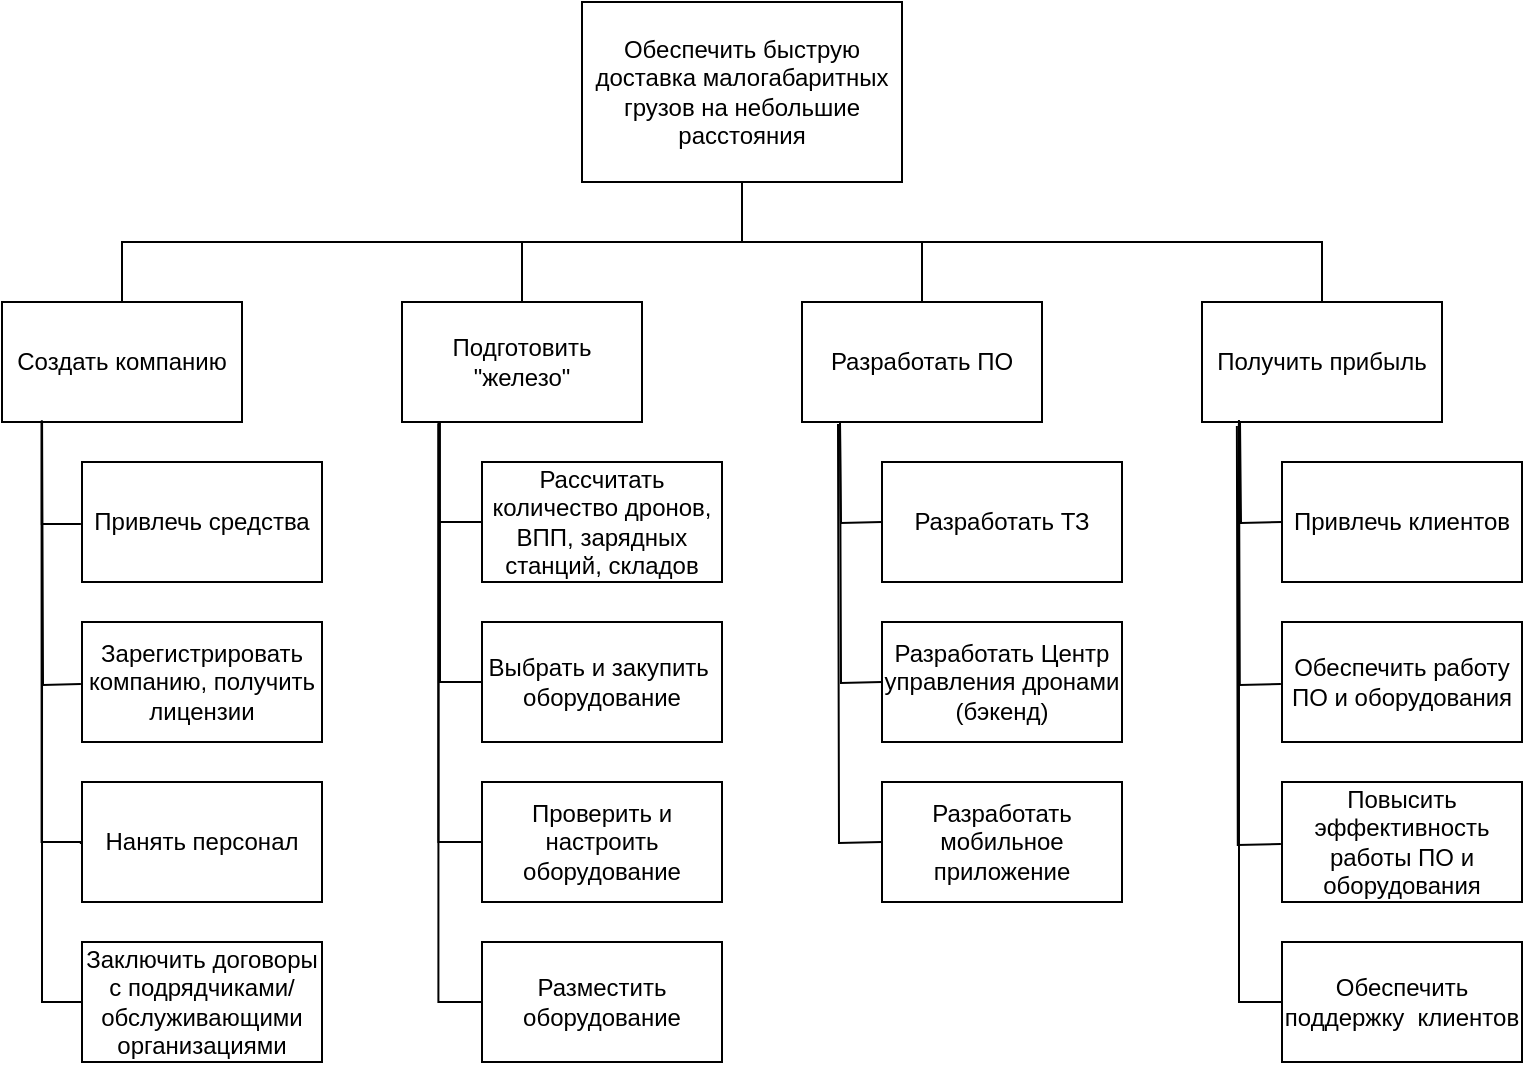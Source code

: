 <mxfile version="21.3.2" type="device">
  <diagram name="Page-1" id="pJR9std5iQsYVBBcPOjS">
    <mxGraphModel dx="1509" dy="823" grid="1" gridSize="10" guides="1" tooltips="1" connect="1" arrows="1" fold="1" page="1" pageScale="1" pageWidth="850" pageHeight="1100" math="0" shadow="0">
      <root>
        <mxCell id="0" />
        <mxCell id="1" parent="0" />
        <mxCell id="_euIJ98J9yqF3X3-AyBH-3" style="edgeStyle=orthogonalEdgeStyle;rounded=0;orthogonalLoop=1;jettySize=auto;html=1;exitX=0.5;exitY=1;exitDx=0;exitDy=0;entryX=0.5;entryY=0;entryDx=0;entryDy=0;strokeColor=none;" edge="1" parent="1" source="_euIJ98J9yqF3X3-AyBH-1" target="_euIJ98J9yqF3X3-AyBH-2">
          <mxGeometry relative="1" as="geometry" />
        </mxCell>
        <mxCell id="_euIJ98J9yqF3X3-AyBH-4" style="rounded=0;orthogonalLoop=1;jettySize=auto;html=1;exitX=0.5;exitY=1;exitDx=0;exitDy=0;entryX=0.5;entryY=0;entryDx=0;entryDy=0;edgeStyle=orthogonalEdgeStyle;endArrow=none;endFill=0;" edge="1" parent="1" source="_euIJ98J9yqF3X3-AyBH-1" target="_euIJ98J9yqF3X3-AyBH-2">
          <mxGeometry relative="1" as="geometry">
            <mxPoint x="160" y="280" as="targetPoint" />
          </mxGeometry>
        </mxCell>
        <mxCell id="_euIJ98J9yqF3X3-AyBH-6" style="edgeStyle=orthogonalEdgeStyle;rounded=0;orthogonalLoop=1;jettySize=auto;html=1;exitX=0.5;exitY=1;exitDx=0;exitDy=0;entryX=0.5;entryY=0;entryDx=0;entryDy=0;endArrow=none;endFill=0;" edge="1" parent="1" source="_euIJ98J9yqF3X3-AyBH-1" target="_euIJ98J9yqF3X3-AyBH-5">
          <mxGeometry relative="1" as="geometry" />
        </mxCell>
        <mxCell id="_euIJ98J9yqF3X3-AyBH-8" style="edgeStyle=orthogonalEdgeStyle;rounded=0;orthogonalLoop=1;jettySize=auto;html=1;exitX=0.5;exitY=1;exitDx=0;exitDy=0;entryX=0.5;entryY=0;entryDx=0;entryDy=0;endArrow=none;endFill=0;" edge="1" parent="1" source="_euIJ98J9yqF3X3-AyBH-1" target="_euIJ98J9yqF3X3-AyBH-7">
          <mxGeometry relative="1" as="geometry" />
        </mxCell>
        <mxCell id="_euIJ98J9yqF3X3-AyBH-12" style="edgeStyle=orthogonalEdgeStyle;rounded=0;orthogonalLoop=1;jettySize=auto;html=1;exitX=0.5;exitY=1;exitDx=0;exitDy=0;entryX=0.5;entryY=0;entryDx=0;entryDy=0;endArrow=none;endFill=0;" edge="1" parent="1" source="_euIJ98J9yqF3X3-AyBH-1" target="_euIJ98J9yqF3X3-AyBH-11">
          <mxGeometry relative="1" as="geometry" />
        </mxCell>
        <mxCell id="_euIJ98J9yqF3X3-AyBH-1" value="Обеспечить быструю доставка малогабаритных грузов на небольшие расстояния" style="rounded=0;whiteSpace=wrap;html=1;" vertex="1" parent="1">
          <mxGeometry x="360" y="170" width="160" height="90" as="geometry" />
        </mxCell>
        <mxCell id="_euIJ98J9yqF3X3-AyBH-33" style="edgeStyle=orthogonalEdgeStyle;rounded=0;orthogonalLoop=1;jettySize=auto;html=1;exitX=0.152;exitY=0.976;exitDx=0;exitDy=0;entryX=0;entryY=0.5;entryDx=0;entryDy=0;exitPerimeter=0;endArrow=none;endFill=0;" edge="1" parent="1" source="_euIJ98J9yqF3X3-AyBH-2" target="_euIJ98J9yqF3X3-AyBH-28">
          <mxGeometry relative="1" as="geometry" />
        </mxCell>
        <mxCell id="_euIJ98J9yqF3X3-AyBH-2" value="Подготовить &quot;железо&quot;" style="rounded=0;whiteSpace=wrap;html=1;" vertex="1" parent="1">
          <mxGeometry x="270" y="320" width="120" height="60" as="geometry" />
        </mxCell>
        <mxCell id="_euIJ98J9yqF3X3-AyBH-5" value="Разработать ПО" style="rounded=0;whiteSpace=wrap;html=1;" vertex="1" parent="1">
          <mxGeometry x="470" y="320" width="120" height="60" as="geometry" />
        </mxCell>
        <mxCell id="_euIJ98J9yqF3X3-AyBH-7" value="Создать компанию" style="rounded=0;whiteSpace=wrap;html=1;" vertex="1" parent="1">
          <mxGeometry x="70" y="320" width="120" height="60" as="geometry" />
        </mxCell>
        <mxCell id="_euIJ98J9yqF3X3-AyBH-11" value="Получить прибыль" style="rounded=0;whiteSpace=wrap;html=1;" vertex="1" parent="1">
          <mxGeometry x="670" y="320" width="120" height="60" as="geometry" />
        </mxCell>
        <mxCell id="_euIJ98J9yqF3X3-AyBH-13" value="Рассчитать количество дронов, ВПП, зарядных станций, складов" style="rounded=0;whiteSpace=wrap;html=1;" vertex="1" parent="1">
          <mxGeometry x="310" y="400" width="120" height="60" as="geometry" />
        </mxCell>
        <mxCell id="_euIJ98J9yqF3X3-AyBH-14" value="Разработать ТЗ" style="rounded=0;whiteSpace=wrap;html=1;" vertex="1" parent="1">
          <mxGeometry x="510" y="400" width="120" height="60" as="geometry" />
        </mxCell>
        <mxCell id="_euIJ98J9yqF3X3-AyBH-15" value="Привлечь средства" style="rounded=0;whiteSpace=wrap;html=1;" vertex="1" parent="1">
          <mxGeometry x="110" y="400" width="120" height="60" as="geometry" />
        </mxCell>
        <mxCell id="_euIJ98J9yqF3X3-AyBH-17" value="Привлечь клиентов" style="rounded=0;whiteSpace=wrap;html=1;" vertex="1" parent="1">
          <mxGeometry x="710" y="400" width="120" height="60" as="geometry" />
        </mxCell>
        <mxCell id="_euIJ98J9yqF3X3-AyBH-18" value="Выбрать и закупить&amp;nbsp; оборудование" style="rounded=0;whiteSpace=wrap;html=1;" vertex="1" parent="1">
          <mxGeometry x="310" y="480" width="120" height="60" as="geometry" />
        </mxCell>
        <mxCell id="_euIJ98J9yqF3X3-AyBH-19" value="Разработать Центр управления дронами (бэкенд)" style="rounded=0;whiteSpace=wrap;html=1;" vertex="1" parent="1">
          <mxGeometry x="510" y="480" width="120" height="60" as="geometry" />
        </mxCell>
        <mxCell id="_euIJ98J9yqF3X3-AyBH-20" value="Зарегистрировать компанию, получить лицензии" style="rounded=0;whiteSpace=wrap;html=1;" vertex="1" parent="1">
          <mxGeometry x="110" y="480" width="120" height="60" as="geometry" />
        </mxCell>
        <mxCell id="_euIJ98J9yqF3X3-AyBH-22" value="Обеспечить работу ПО и оборудования&lt;br&gt;" style="rounded=0;whiteSpace=wrap;html=1;" vertex="1" parent="1">
          <mxGeometry x="710" y="480" width="120" height="60" as="geometry" />
        </mxCell>
        <mxCell id="_euIJ98J9yqF3X3-AyBH-23" value="Проверить и настроить оборудование" style="rounded=0;whiteSpace=wrap;html=1;" vertex="1" parent="1">
          <mxGeometry x="310" y="560" width="120" height="60" as="geometry" />
        </mxCell>
        <mxCell id="_euIJ98J9yqF3X3-AyBH-24" value="Разработать мобильное приложение" style="rounded=0;whiteSpace=wrap;html=1;" vertex="1" parent="1">
          <mxGeometry x="510" y="560" width="120" height="60" as="geometry" />
        </mxCell>
        <mxCell id="_euIJ98J9yqF3X3-AyBH-25" value="Нанять персонал" style="rounded=0;whiteSpace=wrap;html=1;" vertex="1" parent="1">
          <mxGeometry x="110" y="560" width="120" height="60" as="geometry" />
        </mxCell>
        <mxCell id="_euIJ98J9yqF3X3-AyBH-27" value="Повысить эффективность работы ПО и оборудования" style="rounded=0;whiteSpace=wrap;html=1;" vertex="1" parent="1">
          <mxGeometry x="710" y="560" width="120" height="60" as="geometry" />
        </mxCell>
        <mxCell id="_euIJ98J9yqF3X3-AyBH-28" value="Разместить оборудование" style="rounded=0;whiteSpace=wrap;html=1;" vertex="1" parent="1">
          <mxGeometry x="310" y="640" width="120" height="60" as="geometry" />
        </mxCell>
        <mxCell id="_euIJ98J9yqF3X3-AyBH-30" value="Заключить договоры с подрядчиками/ обслуживающими организациями" style="rounded=0;whiteSpace=wrap;html=1;" vertex="1" parent="1">
          <mxGeometry x="110" y="640" width="120" height="60" as="geometry" />
        </mxCell>
        <mxCell id="_euIJ98J9yqF3X3-AyBH-32" value="Обеспечить поддержку&amp;nbsp; клиентов " style="rounded=0;whiteSpace=wrap;html=1;" vertex="1" parent="1">
          <mxGeometry x="710" y="640" width="120" height="60" as="geometry" />
        </mxCell>
        <mxCell id="_euIJ98J9yqF3X3-AyBH-35" value="" style="endArrow=none;html=1;rounded=0;entryX=0.152;entryY=1.014;entryDx=0;entryDy=0;entryPerimeter=0;exitX=0;exitY=0.5;exitDx=0;exitDy=0;edgeStyle=orthogonalEdgeStyle;" edge="1" parent="1" source="_euIJ98J9yqF3X3-AyBH-23" target="_euIJ98J9yqF3X3-AyBH-2">
          <mxGeometry width="50" height="50" relative="1" as="geometry">
            <mxPoint x="460" y="490" as="sourcePoint" />
            <mxPoint x="280" y="390" as="targetPoint" />
          </mxGeometry>
        </mxCell>
        <mxCell id="_euIJ98J9yqF3X3-AyBH-36" value="" style="endArrow=none;html=1;rounded=0;entryX=0.158;entryY=1.008;entryDx=0;entryDy=0;entryPerimeter=0;exitX=0;exitY=0.5;exitDx=0;exitDy=0;edgeStyle=orthogonalEdgeStyle;" edge="1" parent="1" source="_euIJ98J9yqF3X3-AyBH-18" target="_euIJ98J9yqF3X3-AyBH-2">
          <mxGeometry width="50" height="50" relative="1" as="geometry">
            <mxPoint x="460" y="500" as="sourcePoint" />
            <mxPoint x="510" y="450" as="targetPoint" />
          </mxGeometry>
        </mxCell>
        <mxCell id="_euIJ98J9yqF3X3-AyBH-37" value="" style="endArrow=none;html=1;rounded=0;entryX=0.155;entryY=1.008;entryDx=0;entryDy=0;entryPerimeter=0;exitX=0;exitY=0.5;exitDx=0;exitDy=0;edgeStyle=orthogonalEdgeStyle;" edge="1" parent="1" source="_euIJ98J9yqF3X3-AyBH-13" target="_euIJ98J9yqF3X3-AyBH-2">
          <mxGeometry width="50" height="50" relative="1" as="geometry">
            <mxPoint x="460" y="500" as="sourcePoint" />
            <mxPoint x="510" y="450" as="targetPoint" />
          </mxGeometry>
        </mxCell>
        <mxCell id="_euIJ98J9yqF3X3-AyBH-44" value="" style="endArrow=none;html=1;rounded=0;entryX=0.152;entryY=1.014;entryDx=0;entryDy=0;entryPerimeter=0;exitX=0;exitY=0.5;exitDx=0;exitDy=0;edgeStyle=orthogonalEdgeStyle;" edge="1" parent="1">
          <mxGeometry width="50" height="50" relative="1" as="geometry">
            <mxPoint x="510" y="590" as="sourcePoint" />
            <mxPoint x="488" y="381" as="targetPoint" />
          </mxGeometry>
        </mxCell>
        <mxCell id="_euIJ98J9yqF3X3-AyBH-45" value="" style="endArrow=none;html=1;rounded=0;entryX=0.158;entryY=1.008;entryDx=0;entryDy=0;entryPerimeter=0;exitX=0;exitY=0.5;exitDx=0;exitDy=0;edgeStyle=orthogonalEdgeStyle;" edge="1" parent="1">
          <mxGeometry width="50" height="50" relative="1" as="geometry">
            <mxPoint x="510" y="510" as="sourcePoint" />
            <mxPoint x="489" y="380" as="targetPoint" />
          </mxGeometry>
        </mxCell>
        <mxCell id="_euIJ98J9yqF3X3-AyBH-46" value="" style="endArrow=none;html=1;rounded=0;entryX=0.155;entryY=1.008;entryDx=0;entryDy=0;entryPerimeter=0;exitX=0;exitY=0.5;exitDx=0;exitDy=0;edgeStyle=orthogonalEdgeStyle;" edge="1" parent="1">
          <mxGeometry width="50" height="50" relative="1" as="geometry">
            <mxPoint x="510" y="430" as="sourcePoint" />
            <mxPoint x="489" y="380" as="targetPoint" />
          </mxGeometry>
        </mxCell>
        <mxCell id="_euIJ98J9yqF3X3-AyBH-48" value="" style="endArrow=none;html=1;rounded=0;entryX=0.165;entryY=1.001;entryDx=0;entryDy=0;entryPerimeter=0;exitX=0;exitY=0.5;exitDx=0;exitDy=0;edgeStyle=orthogonalEdgeStyle;" edge="1" parent="1" target="_euIJ98J9yqF3X3-AyBH-7">
          <mxGeometry width="50" height="50" relative="1" as="geometry">
            <mxPoint x="109.44" y="591" as="sourcePoint" />
            <mxPoint x="87.44" y="382" as="targetPoint" />
            <Array as="points">
              <mxPoint x="109" y="590" />
              <mxPoint x="90" y="590" />
            </Array>
          </mxGeometry>
        </mxCell>
        <mxCell id="_euIJ98J9yqF3X3-AyBH-49" value="" style="endArrow=none;html=1;rounded=0;exitX=0;exitY=0.5;exitDx=0;exitDy=0;edgeStyle=orthogonalEdgeStyle;" edge="1" parent="1">
          <mxGeometry width="50" height="50" relative="1" as="geometry">
            <mxPoint x="109.44" y="511" as="sourcePoint" />
            <mxPoint x="90" y="380" as="targetPoint" />
          </mxGeometry>
        </mxCell>
        <mxCell id="_euIJ98J9yqF3X3-AyBH-50" value="" style="endArrow=none;html=1;rounded=0;entryX=0.166;entryY=0.986;entryDx=0;entryDy=0;entryPerimeter=0;exitX=0;exitY=0.5;exitDx=0;exitDy=0;edgeStyle=orthogonalEdgeStyle;" edge="1" parent="1" target="_euIJ98J9yqF3X3-AyBH-7">
          <mxGeometry width="50" height="50" relative="1" as="geometry">
            <mxPoint x="109.44" y="431" as="sourcePoint" />
            <mxPoint x="88.44" y="381" as="targetPoint" />
            <Array as="points">
              <mxPoint x="90" y="431" />
            </Array>
          </mxGeometry>
        </mxCell>
        <mxCell id="_euIJ98J9yqF3X3-AyBH-52" value="" style="endArrow=none;html=1;rounded=0;entryX=0.152;entryY=1.014;entryDx=0;entryDy=0;entryPerimeter=0;exitX=0;exitY=0.5;exitDx=0;exitDy=0;edgeStyle=orthogonalEdgeStyle;" edge="1" parent="1">
          <mxGeometry width="50" height="50" relative="1" as="geometry">
            <mxPoint x="709.44" y="591" as="sourcePoint" />
            <mxPoint x="687.44" y="382" as="targetPoint" />
          </mxGeometry>
        </mxCell>
        <mxCell id="_euIJ98J9yqF3X3-AyBH-53" value="" style="endArrow=none;html=1;rounded=0;entryX=0.158;entryY=1.008;entryDx=0;entryDy=0;entryPerimeter=0;exitX=0;exitY=0.5;exitDx=0;exitDy=0;edgeStyle=orthogonalEdgeStyle;" edge="1" parent="1">
          <mxGeometry width="50" height="50" relative="1" as="geometry">
            <mxPoint x="709.44" y="511" as="sourcePoint" />
            <mxPoint x="688.44" y="381" as="targetPoint" />
          </mxGeometry>
        </mxCell>
        <mxCell id="_euIJ98J9yqF3X3-AyBH-54" value="" style="endArrow=none;html=1;rounded=0;entryX=0.155;entryY=1.008;entryDx=0;entryDy=0;entryPerimeter=0;exitX=0;exitY=0.5;exitDx=0;exitDy=0;edgeStyle=orthogonalEdgeStyle;" edge="1" parent="1">
          <mxGeometry width="50" height="50" relative="1" as="geometry">
            <mxPoint x="710" y="430" as="sourcePoint" />
            <mxPoint x="689" y="380" as="targetPoint" />
          </mxGeometry>
        </mxCell>
        <mxCell id="_euIJ98J9yqF3X3-AyBH-55" value="" style="endArrow=none;html=1;rounded=0;entryX=0.167;entryY=0.995;entryDx=0;entryDy=0;entryPerimeter=0;exitX=0;exitY=0.5;exitDx=0;exitDy=0;edgeStyle=orthogonalEdgeStyle;" edge="1" parent="1" source="_euIJ98J9yqF3X3-AyBH-30" target="_euIJ98J9yqF3X3-AyBH-7">
          <mxGeometry width="50" height="50" relative="1" as="geometry">
            <mxPoint x="70" y="640" as="sourcePoint" />
            <mxPoint x="75" y="420" as="targetPoint" />
          </mxGeometry>
        </mxCell>
        <mxCell id="_euIJ98J9yqF3X3-AyBH-56" value="" style="endArrow=none;html=1;rounded=0;entryX=0.154;entryY=0.983;entryDx=0;entryDy=0;entryPerimeter=0;exitX=0;exitY=0.5;exitDx=0;exitDy=0;edgeStyle=orthogonalEdgeStyle;" edge="1" parent="1" source="_euIJ98J9yqF3X3-AyBH-32" target="_euIJ98J9yqF3X3-AyBH-11">
          <mxGeometry width="50" height="50" relative="1" as="geometry">
            <mxPoint x="600" y="570" as="sourcePoint" />
            <mxPoint x="680" y="440" as="targetPoint" />
          </mxGeometry>
        </mxCell>
      </root>
    </mxGraphModel>
  </diagram>
</mxfile>
